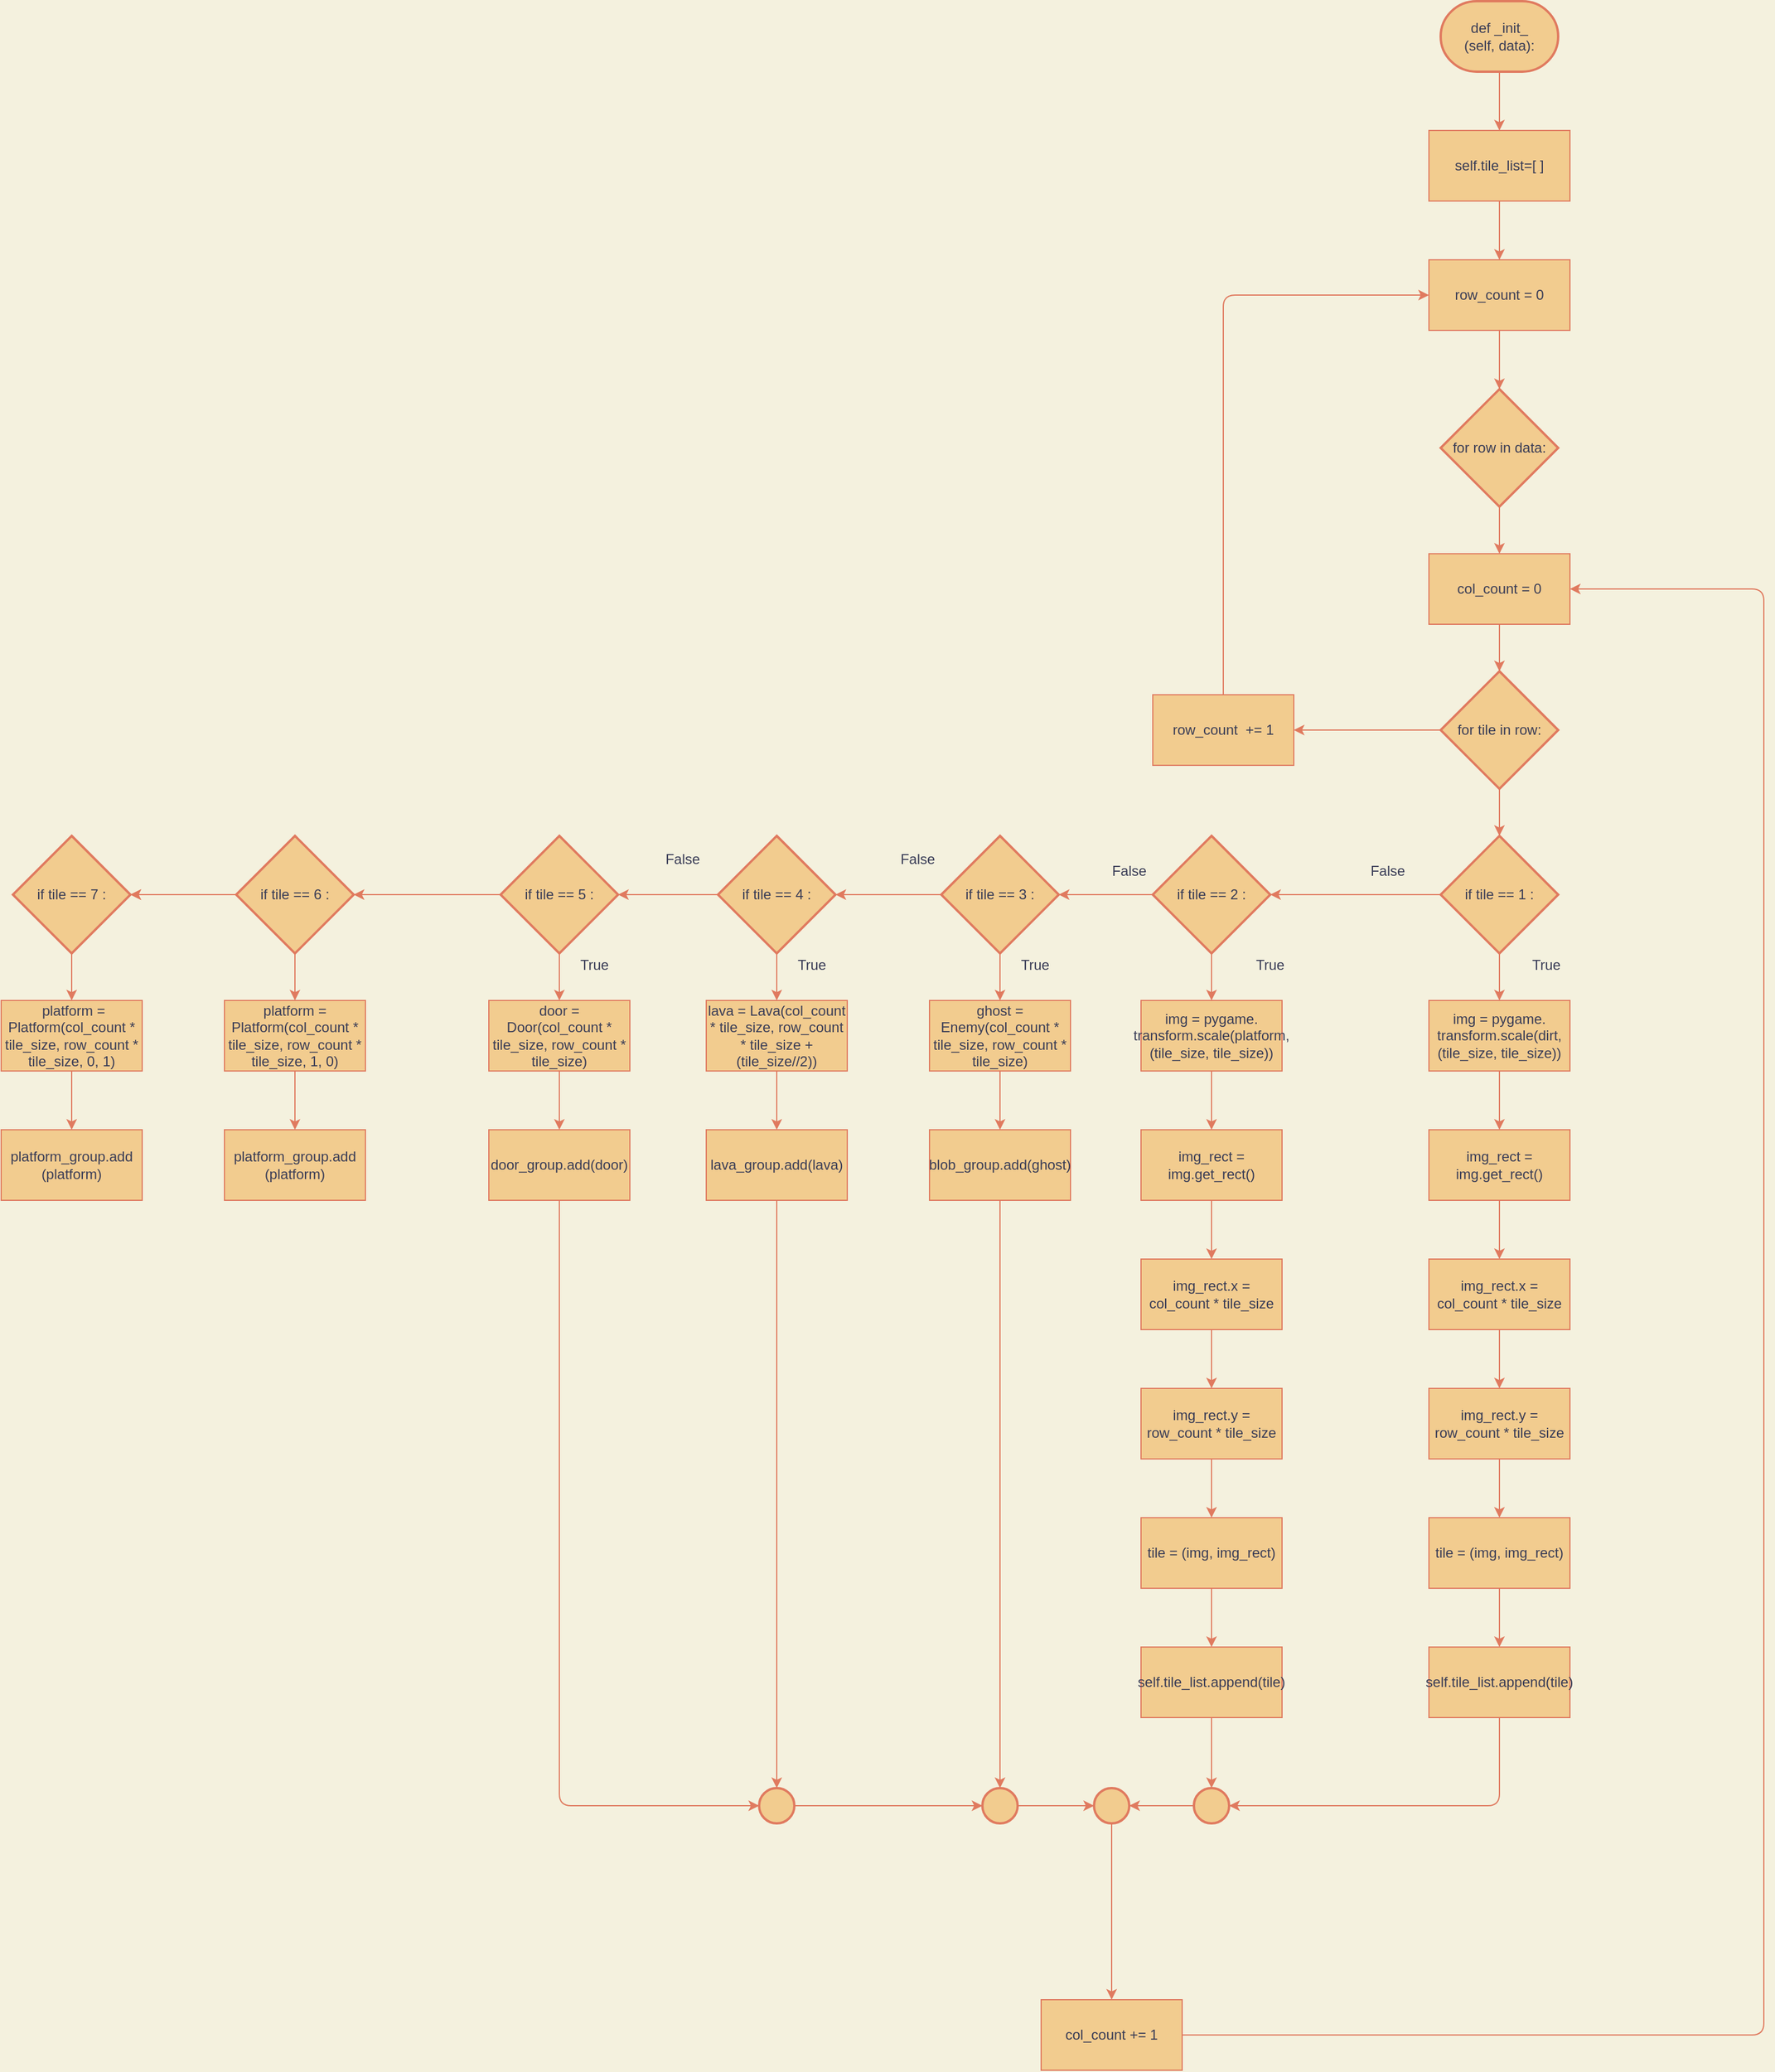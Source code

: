 <mxfile>
    <diagram id="aL6eNNSR6VhDVwOmm95V" name="Page-1">
        <mxGraphModel dx="3430" dy="1028" grid="1" gridSize="10" guides="1" tooltips="1" connect="1" arrows="1" fold="1" page="1" pageScale="1" pageWidth="850" pageHeight="1100" background="#F4F1DE" math="0" shadow="0">
            <root>
                <mxCell id="0"/>
                <mxCell id="1" parent="0"/>
                <mxCell id="4" value="" style="edgeStyle=orthogonalEdgeStyle;curved=0;rounded=1;sketch=0;orthogonalLoop=1;jettySize=auto;html=1;fontColor=#393C56;strokeColor=#E07A5F;fillColor=#F2CC8F;labelBackgroundColor=#F4F1DE;" parent="1" source="2" target="3" edge="1">
                    <mxGeometry relative="1" as="geometry"/>
                </mxCell>
                <mxCell id="2" value="def _init_&lt;br&gt;(self, data):" style="strokeWidth=2;html=1;shape=mxgraph.flowchart.terminator;whiteSpace=wrap;rounded=0;sketch=0;fontColor=#393C56;fillColor=#F2CC8F;strokeColor=#E07A5F;" parent="1" vertex="1">
                    <mxGeometry x="325" y="40" width="100" height="60" as="geometry"/>
                </mxCell>
                <mxCell id="6" value="" style="edgeStyle=orthogonalEdgeStyle;curved=0;rounded=1;sketch=0;orthogonalLoop=1;jettySize=auto;html=1;fontColor=#393C56;strokeColor=#E07A5F;fillColor=#F2CC8F;labelBackgroundColor=#F4F1DE;" parent="1" source="3" target="5" edge="1">
                    <mxGeometry relative="1" as="geometry"/>
                </mxCell>
                <mxCell id="3" value="self.tile_list=[ ]" style="rounded=0;whiteSpace=wrap;html=1;sketch=0;fontColor=#393C56;strokeColor=#E07A5F;fillColor=#F2CC8F;" parent="1" vertex="1">
                    <mxGeometry x="315" y="150" width="120" height="60" as="geometry"/>
                </mxCell>
                <mxCell id="8" value="" style="edgeStyle=orthogonalEdgeStyle;curved=0;rounded=1;sketch=0;orthogonalLoop=1;jettySize=auto;html=1;fontColor=#393C56;strokeColor=#E07A5F;fillColor=#F2CC8F;labelBackgroundColor=#F4F1DE;" parent="1" source="5" target="7" edge="1">
                    <mxGeometry relative="1" as="geometry"/>
                </mxCell>
                <mxCell id="5" value="row_count = 0" style="rounded=0;whiteSpace=wrap;html=1;sketch=0;fontColor=#393C56;strokeColor=#E07A5F;fillColor=#F2CC8F;" parent="1" vertex="1">
                    <mxGeometry x="315" y="260" width="120" height="60" as="geometry"/>
                </mxCell>
                <mxCell id="10" value="" style="edgeStyle=orthogonalEdgeStyle;curved=0;rounded=1;sketch=0;orthogonalLoop=1;jettySize=auto;html=1;fontColor=#393C56;strokeColor=#E07A5F;fillColor=#F2CC8F;labelBackgroundColor=#F4F1DE;" parent="1" source="7" target="9" edge="1">
                    <mxGeometry relative="1" as="geometry"/>
                </mxCell>
                <mxCell id="7" value="for row in data:" style="strokeWidth=2;html=1;shape=mxgraph.flowchart.decision;whiteSpace=wrap;rounded=0;sketch=0;fontColor=#393C56;fillColor=#F2CC8F;strokeColor=#E07A5F;" parent="1" vertex="1">
                    <mxGeometry x="325" y="370" width="100" height="100" as="geometry"/>
                </mxCell>
                <mxCell id="12" value="" style="edgeStyle=orthogonalEdgeStyle;curved=0;rounded=1;sketch=0;orthogonalLoop=1;jettySize=auto;html=1;fontColor=#393C56;strokeColor=#E07A5F;fillColor=#F2CC8F;labelBackgroundColor=#F4F1DE;" parent="1" source="9" target="11" edge="1">
                    <mxGeometry relative="1" as="geometry"/>
                </mxCell>
                <mxCell id="9" value="col_count = 0" style="rounded=0;whiteSpace=wrap;html=1;sketch=0;fontColor=#393C56;strokeColor=#E07A5F;fillColor=#F2CC8F;" parent="1" vertex="1">
                    <mxGeometry x="315" y="510" width="120" height="60" as="geometry"/>
                </mxCell>
                <mxCell id="14" value="" style="edgeStyle=orthogonalEdgeStyle;curved=0;rounded=1;sketch=0;orthogonalLoop=1;jettySize=auto;html=1;fontColor=#393C56;strokeColor=#E07A5F;fillColor=#F2CC8F;labelBackgroundColor=#F4F1DE;" parent="1" source="11" target="13" edge="1">
                    <mxGeometry relative="1" as="geometry"/>
                </mxCell>
                <mxCell id="85" style="edgeStyle=orthogonalEdgeStyle;curved=0;rounded=1;sketch=0;orthogonalLoop=1;jettySize=auto;html=1;entryX=1;entryY=0.5;entryDx=0;entryDy=0;fontColor=#393C56;strokeColor=#E07A5F;fillColor=#F2CC8F;labelBackgroundColor=#F4F1DE;" parent="1" source="11" target="84" edge="1">
                    <mxGeometry relative="1" as="geometry"/>
                </mxCell>
                <mxCell id="11" value="for tile in row:" style="strokeWidth=2;html=1;shape=mxgraph.flowchart.decision;whiteSpace=wrap;rounded=0;sketch=0;fontColor=#393C56;fillColor=#F2CC8F;strokeColor=#E07A5F;" parent="1" vertex="1">
                    <mxGeometry x="325" y="610" width="100" height="100" as="geometry"/>
                </mxCell>
                <mxCell id="16" value="" style="edgeStyle=orthogonalEdgeStyle;curved=0;rounded=1;sketch=0;orthogonalLoop=1;jettySize=auto;html=1;fontColor=#393C56;strokeColor=#E07A5F;fillColor=#F2CC8F;labelBackgroundColor=#F4F1DE;" parent="1" source="13" target="15" edge="1">
                    <mxGeometry relative="1" as="geometry"/>
                </mxCell>
                <mxCell id="40" style="edgeStyle=orthogonalEdgeStyle;curved=0;rounded=1;sketch=0;orthogonalLoop=1;jettySize=auto;html=1;entryX=1;entryY=0.5;entryDx=0;entryDy=0;entryPerimeter=0;fontColor=#393C56;strokeColor=#E07A5F;fillColor=#F2CC8F;labelBackgroundColor=#F4F1DE;" parent="1" source="13" target="28" edge="1">
                    <mxGeometry relative="1" as="geometry"/>
                </mxCell>
                <mxCell id="13" value="if tile == 1 :" style="strokeWidth=2;html=1;shape=mxgraph.flowchart.decision;whiteSpace=wrap;rounded=0;sketch=0;fontColor=#393C56;fillColor=#F2CC8F;strokeColor=#E07A5F;" parent="1" vertex="1">
                    <mxGeometry x="325" y="750" width="100" height="100" as="geometry"/>
                </mxCell>
                <mxCell id="18" value="" style="edgeStyle=orthogonalEdgeStyle;curved=0;rounded=1;sketch=0;orthogonalLoop=1;jettySize=auto;html=1;fontColor=#393C56;strokeColor=#E07A5F;fillColor=#F2CC8F;labelBackgroundColor=#F4F1DE;" parent="1" source="15" target="17" edge="1">
                    <mxGeometry relative="1" as="geometry"/>
                </mxCell>
                <mxCell id="15" value="img = pygame. transform.scale(dirt, (tile_size, tile_size))" style="rounded=0;whiteSpace=wrap;html=1;sketch=0;fontColor=#393C56;strokeColor=#E07A5F;fillColor=#F2CC8F;" parent="1" vertex="1">
                    <mxGeometry x="315" y="890" width="120" height="60" as="geometry"/>
                </mxCell>
                <mxCell id="20" value="" style="edgeStyle=orthogonalEdgeStyle;curved=0;rounded=1;sketch=0;orthogonalLoop=1;jettySize=auto;html=1;fontColor=#393C56;strokeColor=#E07A5F;fillColor=#F2CC8F;labelBackgroundColor=#F4F1DE;" parent="1" source="17" target="19" edge="1">
                    <mxGeometry relative="1" as="geometry"/>
                </mxCell>
                <mxCell id="17" value="img_rect = img.get_rect()" style="rounded=0;whiteSpace=wrap;html=1;sketch=0;fontColor=#393C56;strokeColor=#E07A5F;fillColor=#F2CC8F;" parent="1" vertex="1">
                    <mxGeometry x="315" y="1000" width="120" height="60" as="geometry"/>
                </mxCell>
                <mxCell id="22" value="" style="edgeStyle=orthogonalEdgeStyle;curved=0;rounded=1;sketch=0;orthogonalLoop=1;jettySize=auto;html=1;fontColor=#393C56;strokeColor=#E07A5F;fillColor=#F2CC8F;labelBackgroundColor=#F4F1DE;" parent="1" source="19" target="21" edge="1">
                    <mxGeometry relative="1" as="geometry"/>
                </mxCell>
                <mxCell id="19" value="img_rect.x = col_count * tile_size" style="rounded=0;whiteSpace=wrap;html=1;sketch=0;fontColor=#393C56;strokeColor=#E07A5F;fillColor=#F2CC8F;" parent="1" vertex="1">
                    <mxGeometry x="315" y="1110" width="120" height="60" as="geometry"/>
                </mxCell>
                <mxCell id="24" value="" style="edgeStyle=orthogonalEdgeStyle;curved=0;rounded=1;sketch=0;orthogonalLoop=1;jettySize=auto;html=1;fontColor=#393C56;strokeColor=#E07A5F;fillColor=#F2CC8F;labelBackgroundColor=#F4F1DE;" parent="1" source="21" target="23" edge="1">
                    <mxGeometry relative="1" as="geometry"/>
                </mxCell>
                <mxCell id="21" value="img_rect.y = row_count * tile_size" style="rounded=0;whiteSpace=wrap;html=1;sketch=0;fontColor=#393C56;strokeColor=#E07A5F;fillColor=#F2CC8F;" parent="1" vertex="1">
                    <mxGeometry x="315" y="1220" width="120" height="60" as="geometry"/>
                </mxCell>
                <mxCell id="26" value="" style="edgeStyle=orthogonalEdgeStyle;curved=0;rounded=1;sketch=0;orthogonalLoop=1;jettySize=auto;html=1;fontColor=#393C56;strokeColor=#E07A5F;fillColor=#F2CC8F;labelBackgroundColor=#F4F1DE;" parent="1" source="23" target="25" edge="1">
                    <mxGeometry relative="1" as="geometry"/>
                </mxCell>
                <mxCell id="23" value="tile = (img, img_rect)" style="rounded=0;whiteSpace=wrap;html=1;sketch=0;fontColor=#393C56;strokeColor=#E07A5F;fillColor=#F2CC8F;" parent="1" vertex="1">
                    <mxGeometry x="315" y="1330" width="120" height="60" as="geometry"/>
                </mxCell>
                <mxCell id="77" style="edgeStyle=orthogonalEdgeStyle;curved=0;rounded=1;sketch=0;orthogonalLoop=1;jettySize=auto;html=1;entryX=1;entryY=0.5;entryDx=0;entryDy=0;entryPerimeter=0;fontColor=#393C56;strokeColor=#E07A5F;fillColor=#F2CC8F;labelBackgroundColor=#F4F1DE;" parent="1" source="25" target="61" edge="1">
                    <mxGeometry relative="1" as="geometry">
                        <Array as="points">
                            <mxPoint x="375" y="1575"/>
                        </Array>
                    </mxGeometry>
                </mxCell>
                <mxCell id="25" value="self.tile_list.append(tile)" style="rounded=0;whiteSpace=wrap;html=1;sketch=0;fontColor=#393C56;strokeColor=#E07A5F;fillColor=#F2CC8F;" parent="1" vertex="1">
                    <mxGeometry x="315" y="1440" width="120" height="60" as="geometry"/>
                </mxCell>
                <mxCell id="27" value="" style="edgeStyle=orthogonalEdgeStyle;curved=0;rounded=1;sketch=0;orthogonalLoop=1;jettySize=auto;html=1;fontColor=#393C56;strokeColor=#E07A5F;fillColor=#F2CC8F;labelBackgroundColor=#F4F1DE;" parent="1" source="28" target="30" edge="1">
                    <mxGeometry relative="1" as="geometry"/>
                </mxCell>
                <mxCell id="46" value="" style="edgeStyle=orthogonalEdgeStyle;curved=0;rounded=1;sketch=0;orthogonalLoop=1;jettySize=auto;html=1;fontColor=#393C56;strokeColor=#E07A5F;fillColor=#F2CC8F;labelBackgroundColor=#F4F1DE;" parent="1" source="28" target="42" edge="1">
                    <mxGeometry relative="1" as="geometry"/>
                </mxCell>
                <mxCell id="28" value="if tile == 2 :" style="strokeWidth=2;html=1;shape=mxgraph.flowchart.decision;whiteSpace=wrap;rounded=0;sketch=0;fontColor=#393C56;fillColor=#F2CC8F;strokeColor=#E07A5F;" parent="1" vertex="1">
                    <mxGeometry x="80" y="750" width="100" height="100" as="geometry"/>
                </mxCell>
                <mxCell id="29" value="" style="edgeStyle=orthogonalEdgeStyle;curved=0;rounded=1;sketch=0;orthogonalLoop=1;jettySize=auto;html=1;fontColor=#393C56;strokeColor=#E07A5F;fillColor=#F2CC8F;labelBackgroundColor=#F4F1DE;" parent="1" source="30" target="32" edge="1">
                    <mxGeometry relative="1" as="geometry"/>
                </mxCell>
                <mxCell id="30" value="img = pygame.&lt;br&gt;transform.scale(platform, (tile_size, tile_size))" style="rounded=0;whiteSpace=wrap;html=1;sketch=0;fontColor=#393C56;strokeColor=#E07A5F;fillColor=#F2CC8F;" parent="1" vertex="1">
                    <mxGeometry x="70" y="890" width="120" height="60" as="geometry"/>
                </mxCell>
                <mxCell id="31" value="" style="edgeStyle=orthogonalEdgeStyle;curved=0;rounded=1;sketch=0;orthogonalLoop=1;jettySize=auto;html=1;fontColor=#393C56;strokeColor=#E07A5F;fillColor=#F2CC8F;labelBackgroundColor=#F4F1DE;" parent="1" source="32" target="34" edge="1">
                    <mxGeometry relative="1" as="geometry"/>
                </mxCell>
                <mxCell id="32" value="img_rect = img.get_rect()" style="rounded=0;whiteSpace=wrap;html=1;sketch=0;fontColor=#393C56;strokeColor=#E07A5F;fillColor=#F2CC8F;" parent="1" vertex="1">
                    <mxGeometry x="70" y="1000" width="120" height="60" as="geometry"/>
                </mxCell>
                <mxCell id="33" value="" style="edgeStyle=orthogonalEdgeStyle;curved=0;rounded=1;sketch=0;orthogonalLoop=1;jettySize=auto;html=1;fontColor=#393C56;strokeColor=#E07A5F;fillColor=#F2CC8F;labelBackgroundColor=#F4F1DE;" parent="1" source="34" target="36" edge="1">
                    <mxGeometry relative="1" as="geometry"/>
                </mxCell>
                <mxCell id="34" value="img_rect.x = col_count * tile_size" style="rounded=0;whiteSpace=wrap;html=1;sketch=0;fontColor=#393C56;strokeColor=#E07A5F;fillColor=#F2CC8F;" parent="1" vertex="1">
                    <mxGeometry x="70" y="1110" width="120" height="60" as="geometry"/>
                </mxCell>
                <mxCell id="35" value="" style="edgeStyle=orthogonalEdgeStyle;curved=0;rounded=1;sketch=0;orthogonalLoop=1;jettySize=auto;html=1;fontColor=#393C56;strokeColor=#E07A5F;fillColor=#F2CC8F;labelBackgroundColor=#F4F1DE;" parent="1" source="36" target="38" edge="1">
                    <mxGeometry relative="1" as="geometry"/>
                </mxCell>
                <mxCell id="36" value="img_rect.y = row_count * tile_size" style="rounded=0;whiteSpace=wrap;html=1;sketch=0;fontColor=#393C56;strokeColor=#E07A5F;fillColor=#F2CC8F;" parent="1" vertex="1">
                    <mxGeometry x="70" y="1220" width="120" height="60" as="geometry"/>
                </mxCell>
                <mxCell id="37" value="" style="edgeStyle=orthogonalEdgeStyle;curved=0;rounded=1;sketch=0;orthogonalLoop=1;jettySize=auto;html=1;fontColor=#393C56;strokeColor=#E07A5F;fillColor=#F2CC8F;labelBackgroundColor=#F4F1DE;" parent="1" source="38" target="39" edge="1">
                    <mxGeometry relative="1" as="geometry"/>
                </mxCell>
                <mxCell id="38" value="tile = (img, img_rect)" style="rounded=0;whiteSpace=wrap;html=1;sketch=0;fontColor=#393C56;strokeColor=#E07A5F;fillColor=#F2CC8F;" parent="1" vertex="1">
                    <mxGeometry x="70" y="1330" width="120" height="60" as="geometry"/>
                </mxCell>
                <mxCell id="75" value="" style="edgeStyle=orthogonalEdgeStyle;curved=0;rounded=1;sketch=0;orthogonalLoop=1;jettySize=auto;html=1;fontColor=#393C56;strokeColor=#E07A5F;fillColor=#F2CC8F;labelBackgroundColor=#F4F1DE;" parent="1" source="39" target="61" edge="1">
                    <mxGeometry relative="1" as="geometry"/>
                </mxCell>
                <mxCell id="39" value="self.tile_list.append(tile)" style="rounded=0;whiteSpace=wrap;html=1;sketch=0;fontColor=#393C56;strokeColor=#E07A5F;fillColor=#F2CC8F;" parent="1" vertex="1">
                    <mxGeometry x="70" y="1440" width="120" height="60" as="geometry"/>
                </mxCell>
                <mxCell id="41" value="" style="edgeStyle=orthogonalEdgeStyle;curved=0;rounded=1;sketch=0;orthogonalLoop=1;jettySize=auto;html=1;fontColor=#393C56;strokeColor=#E07A5F;fillColor=#F2CC8F;labelBackgroundColor=#F4F1DE;" parent="1" source="42" target="44" edge="1">
                    <mxGeometry relative="1" as="geometry"/>
                </mxCell>
                <mxCell id="52" value="" style="edgeStyle=orthogonalEdgeStyle;curved=0;rounded=1;sketch=0;orthogonalLoop=1;jettySize=auto;html=1;fontColor=#393C56;strokeColor=#E07A5F;fillColor=#F2CC8F;labelBackgroundColor=#F4F1DE;" parent="1" source="42" target="48" edge="1">
                    <mxGeometry relative="1" as="geometry"/>
                </mxCell>
                <mxCell id="42" value="if tile == 3 :" style="strokeWidth=2;html=1;shape=mxgraph.flowchart.decision;whiteSpace=wrap;rounded=0;sketch=0;fontColor=#393C56;fillColor=#F2CC8F;strokeColor=#E07A5F;" parent="1" vertex="1">
                    <mxGeometry x="-100" y="750" width="100" height="100" as="geometry"/>
                </mxCell>
                <mxCell id="43" value="" style="edgeStyle=orthogonalEdgeStyle;curved=0;rounded=1;sketch=0;orthogonalLoop=1;jettySize=auto;html=1;fontColor=#393C56;strokeColor=#E07A5F;fillColor=#F2CC8F;labelBackgroundColor=#F4F1DE;" parent="1" source="44" target="45" edge="1">
                    <mxGeometry relative="1" as="geometry"/>
                </mxCell>
                <mxCell id="44" value="ghost = Enemy(col_count * tile_size, row_count * tile_size)" style="rounded=0;whiteSpace=wrap;html=1;sketch=0;fontColor=#393C56;strokeColor=#E07A5F;fillColor=#F2CC8F;" parent="1" vertex="1">
                    <mxGeometry x="-110" y="890" width="120" height="60" as="geometry"/>
                </mxCell>
                <mxCell id="73" style="edgeStyle=orthogonalEdgeStyle;curved=0;rounded=1;sketch=0;orthogonalLoop=1;jettySize=auto;html=1;entryX=0.5;entryY=0;entryDx=0;entryDy=0;entryPerimeter=0;fontColor=#393C56;strokeColor=#E07A5F;fillColor=#F2CC8F;labelBackgroundColor=#F4F1DE;" parent="1" source="45" target="68" edge="1">
                    <mxGeometry relative="1" as="geometry"/>
                </mxCell>
                <mxCell id="45" value="blob_group.add(ghost)" style="rounded=0;whiteSpace=wrap;html=1;sketch=0;fontColor=#393C56;strokeColor=#E07A5F;fillColor=#F2CC8F;" parent="1" vertex="1">
                    <mxGeometry x="-110" y="1000" width="120" height="60" as="geometry"/>
                </mxCell>
                <mxCell id="47" value="" style="edgeStyle=orthogonalEdgeStyle;curved=0;rounded=1;sketch=0;orthogonalLoop=1;jettySize=auto;html=1;fontColor=#393C56;strokeColor=#E07A5F;fillColor=#F2CC8F;labelBackgroundColor=#F4F1DE;" parent="1" source="48" target="50" edge="1">
                    <mxGeometry relative="1" as="geometry"/>
                </mxCell>
                <mxCell id="58" value="" style="edgeStyle=orthogonalEdgeStyle;curved=0;rounded=1;sketch=0;orthogonalLoop=1;jettySize=auto;html=1;fontColor=#393C56;strokeColor=#E07A5F;fillColor=#F2CC8F;labelBackgroundColor=#F4F1DE;" parent="1" source="48" target="54" edge="1">
                    <mxGeometry relative="1" as="geometry"/>
                </mxCell>
                <mxCell id="48" value="if tile == 4 :" style="strokeWidth=2;html=1;shape=mxgraph.flowchart.decision;whiteSpace=wrap;rounded=0;sketch=0;fontColor=#393C56;fillColor=#F2CC8F;strokeColor=#E07A5F;" parent="1" vertex="1">
                    <mxGeometry x="-290" y="750" width="100" height="100" as="geometry"/>
                </mxCell>
                <mxCell id="49" value="" style="edgeStyle=orthogonalEdgeStyle;curved=0;rounded=1;sketch=0;orthogonalLoop=1;jettySize=auto;html=1;fontColor=#393C56;strokeColor=#E07A5F;fillColor=#F2CC8F;labelBackgroundColor=#F4F1DE;" parent="1" source="50" target="51" edge="1">
                    <mxGeometry relative="1" as="geometry"/>
                </mxCell>
                <mxCell id="50" value="lava = Lava(col_count * tile_size, row_count * tile_size + (tile_size//2))" style="rounded=0;whiteSpace=wrap;html=1;sketch=0;fontColor=#393C56;strokeColor=#E07A5F;fillColor=#F2CC8F;" parent="1" vertex="1">
                    <mxGeometry x="-300" y="890" width="120" height="60" as="geometry"/>
                </mxCell>
                <mxCell id="72" style="edgeStyle=orthogonalEdgeStyle;curved=0;rounded=1;sketch=0;orthogonalLoop=1;jettySize=auto;html=1;entryX=0.5;entryY=0;entryDx=0;entryDy=0;entryPerimeter=0;fontColor=#393C56;strokeColor=#E07A5F;fillColor=#F2CC8F;labelBackgroundColor=#F4F1DE;" parent="1" source="51" target="65" edge="1">
                    <mxGeometry relative="1" as="geometry"/>
                </mxCell>
                <mxCell id="51" value="lava_group.add(lava)" style="rounded=0;whiteSpace=wrap;html=1;sketch=0;fontColor=#393C56;strokeColor=#E07A5F;fillColor=#F2CC8F;" parent="1" vertex="1">
                    <mxGeometry x="-300" y="1000" width="120" height="60" as="geometry"/>
                </mxCell>
                <mxCell id="53" value="" style="edgeStyle=orthogonalEdgeStyle;curved=0;rounded=1;sketch=0;orthogonalLoop=1;jettySize=auto;html=1;fontColor=#393C56;strokeColor=#E07A5F;fillColor=#F2CC8F;labelBackgroundColor=#F4F1DE;" parent="1" source="54" target="56" edge="1">
                    <mxGeometry relative="1" as="geometry"/>
                </mxCell>
                <mxCell id="102" style="edgeStyle=orthogonalEdgeStyle;rounded=0;orthogonalLoop=1;jettySize=auto;html=1;entryX=1;entryY=0.5;entryDx=0;entryDy=0;entryPerimeter=0;labelBackgroundColor=#F4F1DE;strokeColor=#E07A5F;fontColor=#393C56;" edge="1" parent="1" source="54" target="98">
                    <mxGeometry relative="1" as="geometry"/>
                </mxCell>
                <mxCell id="54" value="if tile == 5 :" style="strokeWidth=2;html=1;shape=mxgraph.flowchart.decision;whiteSpace=wrap;rounded=0;sketch=0;fontColor=#393C56;fillColor=#F2CC8F;strokeColor=#E07A5F;" parent="1" vertex="1">
                    <mxGeometry x="-475" y="750" width="100" height="100" as="geometry"/>
                </mxCell>
                <mxCell id="55" value="" style="edgeStyle=orthogonalEdgeStyle;curved=0;rounded=1;sketch=0;orthogonalLoop=1;jettySize=auto;html=1;fontColor=#393C56;strokeColor=#E07A5F;fillColor=#F2CC8F;labelBackgroundColor=#F4F1DE;" parent="1" source="56" target="57" edge="1">
                    <mxGeometry relative="1" as="geometry"/>
                </mxCell>
                <mxCell id="56" value="door = Door(col_count * tile_size, row_count * tile_size)" style="rounded=0;whiteSpace=wrap;html=1;sketch=0;fontColor=#393C56;strokeColor=#E07A5F;fillColor=#F2CC8F;" parent="1" vertex="1">
                    <mxGeometry x="-485" y="890" width="120" height="60" as="geometry"/>
                </mxCell>
                <mxCell id="71" style="edgeStyle=orthogonalEdgeStyle;curved=0;rounded=1;sketch=0;orthogonalLoop=1;jettySize=auto;html=1;entryX=0;entryY=0.5;entryDx=0;entryDy=0;entryPerimeter=0;fontColor=#393C56;strokeColor=#E07A5F;fillColor=#F2CC8F;labelBackgroundColor=#F4F1DE;" parent="1" source="57" target="65" edge="1">
                    <mxGeometry relative="1" as="geometry">
                        <Array as="points">
                            <mxPoint x="-425" y="1575"/>
                        </Array>
                    </mxGeometry>
                </mxCell>
                <mxCell id="57" value="door_group.add(door)" style="rounded=0;whiteSpace=wrap;html=1;sketch=0;fontColor=#393C56;strokeColor=#E07A5F;fillColor=#F2CC8F;" parent="1" vertex="1">
                    <mxGeometry x="-485" y="1000" width="120" height="60" as="geometry"/>
                </mxCell>
                <mxCell id="83" style="edgeStyle=orthogonalEdgeStyle;curved=0;rounded=1;sketch=0;orthogonalLoop=1;jettySize=auto;html=1;fontColor=#393C56;strokeColor=#E07A5F;fillColor=#F2CC8F;entryX=1;entryY=0.5;entryDx=0;entryDy=0;labelBackgroundColor=#F4F1DE;" parent="1" source="59" target="9" edge="1">
                    <mxGeometry relative="1" as="geometry">
                        <mxPoint x="490" y="530" as="targetPoint"/>
                        <Array as="points">
                            <mxPoint x="600" y="1770"/>
                            <mxPoint x="600" y="540"/>
                        </Array>
                    </mxGeometry>
                </mxCell>
                <mxCell id="59" value="col_count += 1" style="rounded=0;whiteSpace=wrap;html=1;sketch=0;fontColor=#393C56;strokeColor=#E07A5F;fillColor=#F2CC8F;" parent="1" vertex="1">
                    <mxGeometry x="-15" y="1740" width="120" height="60" as="geometry"/>
                </mxCell>
                <mxCell id="81" style="edgeStyle=orthogonalEdgeStyle;curved=0;rounded=1;sketch=0;orthogonalLoop=1;jettySize=auto;html=1;entryX=1;entryY=0.5;entryDx=0;entryDy=0;entryPerimeter=0;fontColor=#393C56;strokeColor=#E07A5F;fillColor=#F2CC8F;labelBackgroundColor=#F4F1DE;" parent="1" source="61" target="79" edge="1">
                    <mxGeometry relative="1" as="geometry"/>
                </mxCell>
                <mxCell id="61" value="" style="strokeWidth=2;html=1;shape=mxgraph.flowchart.start_2;whiteSpace=wrap;rounded=0;sketch=0;fontColor=#393C56;fillColor=#F2CC8F;strokeColor=#E07A5F;" parent="1" vertex="1">
                    <mxGeometry x="115" y="1560" width="30" height="30" as="geometry"/>
                </mxCell>
                <mxCell id="74" style="edgeStyle=orthogonalEdgeStyle;curved=0;rounded=1;sketch=0;orthogonalLoop=1;jettySize=auto;html=1;entryX=0;entryY=0.5;entryDx=0;entryDy=0;entryPerimeter=0;fontColor=#393C56;strokeColor=#E07A5F;fillColor=#F2CC8F;labelBackgroundColor=#F4F1DE;" parent="1" source="65" target="68" edge="1">
                    <mxGeometry relative="1" as="geometry"/>
                </mxCell>
                <mxCell id="65" value="" style="strokeWidth=2;html=1;shape=mxgraph.flowchart.start_2;whiteSpace=wrap;rounded=0;sketch=0;fontColor=#393C56;fillColor=#F2CC8F;strokeColor=#E07A5F;" parent="1" vertex="1">
                    <mxGeometry x="-255" y="1560" width="30" height="30" as="geometry"/>
                </mxCell>
                <mxCell id="80" style="edgeStyle=orthogonalEdgeStyle;curved=0;rounded=1;sketch=0;orthogonalLoop=1;jettySize=auto;html=1;entryX=0;entryY=0.5;entryDx=0;entryDy=0;entryPerimeter=0;fontColor=#393C56;strokeColor=#E07A5F;fillColor=#F2CC8F;labelBackgroundColor=#F4F1DE;" parent="1" source="68" target="79" edge="1">
                    <mxGeometry relative="1" as="geometry"/>
                </mxCell>
                <mxCell id="68" value="" style="strokeWidth=2;html=1;shape=mxgraph.flowchart.start_2;whiteSpace=wrap;rounded=0;sketch=0;fontColor=#393C56;fillColor=#F2CC8F;strokeColor=#E07A5F;" parent="1" vertex="1">
                    <mxGeometry x="-65" y="1560" width="30" height="30" as="geometry"/>
                </mxCell>
                <mxCell id="82" style="edgeStyle=orthogonalEdgeStyle;curved=0;rounded=1;sketch=0;orthogonalLoop=1;jettySize=auto;html=1;entryX=0.5;entryY=0;entryDx=0;entryDy=0;fontColor=#393C56;strokeColor=#E07A5F;fillColor=#F2CC8F;labelBackgroundColor=#F4F1DE;" parent="1" source="79" target="59" edge="1">
                    <mxGeometry relative="1" as="geometry"/>
                </mxCell>
                <mxCell id="79" value="" style="strokeWidth=2;html=1;shape=mxgraph.flowchart.start_2;whiteSpace=wrap;rounded=0;sketch=0;fontColor=#393C56;fillColor=#F2CC8F;strokeColor=#E07A5F;" parent="1" vertex="1">
                    <mxGeometry x="30" y="1560" width="30" height="30" as="geometry"/>
                </mxCell>
                <mxCell id="86" style="edgeStyle=orthogonalEdgeStyle;curved=0;rounded=1;sketch=0;orthogonalLoop=1;jettySize=auto;html=1;entryX=0;entryY=0.5;entryDx=0;entryDy=0;fontColor=#393C56;strokeColor=#E07A5F;fillColor=#F2CC8F;labelBackgroundColor=#F4F1DE;" parent="1" source="84" target="5" edge="1">
                    <mxGeometry relative="1" as="geometry">
                        <Array as="points">
                            <mxPoint x="140" y="290"/>
                        </Array>
                    </mxGeometry>
                </mxCell>
                <mxCell id="84" value="row_count&amp;nbsp; += 1" style="rounded=0;whiteSpace=wrap;html=1;sketch=0;fontColor=#393C56;strokeColor=#E07A5F;fillColor=#F2CC8F;" parent="1" vertex="1">
                    <mxGeometry x="80" y="630" width="120" height="60" as="geometry"/>
                </mxCell>
                <mxCell id="87" value="True" style="text;html=1;strokeColor=none;fillColor=none;align=center;verticalAlign=middle;whiteSpace=wrap;rounded=0;sketch=0;fontColor=#393C56;" parent="1" vertex="1">
                    <mxGeometry x="395" y="850" width="40" height="20" as="geometry"/>
                </mxCell>
                <mxCell id="88" value="False" style="text;html=1;strokeColor=none;fillColor=none;align=center;verticalAlign=middle;whiteSpace=wrap;rounded=0;sketch=0;fontColor=#393C56;" parent="1" vertex="1">
                    <mxGeometry x="260" y="770" width="40" height="20" as="geometry"/>
                </mxCell>
                <mxCell id="90" value="True" style="text;html=1;strokeColor=none;fillColor=none;align=center;verticalAlign=middle;whiteSpace=wrap;rounded=0;sketch=0;fontColor=#393C56;" parent="1" vertex="1">
                    <mxGeometry x="160" y="850" width="40" height="20" as="geometry"/>
                </mxCell>
                <mxCell id="91" value="True" style="text;html=1;strokeColor=none;fillColor=none;align=center;verticalAlign=middle;whiteSpace=wrap;rounded=0;sketch=0;fontColor=#393C56;" parent="1" vertex="1">
                    <mxGeometry x="-40" y="850" width="40" height="20" as="geometry"/>
                </mxCell>
                <mxCell id="92" value="True" style="text;html=1;strokeColor=none;fillColor=none;align=center;verticalAlign=middle;whiteSpace=wrap;rounded=0;sketch=0;fontColor=#393C56;" parent="1" vertex="1">
                    <mxGeometry x="-230" y="850" width="40" height="20" as="geometry"/>
                </mxCell>
                <mxCell id="94" value="True" style="text;html=1;strokeColor=none;fillColor=none;align=center;verticalAlign=middle;whiteSpace=wrap;rounded=0;sketch=0;fontColor=#393C56;" parent="1" vertex="1">
                    <mxGeometry x="-415" y="850" width="40" height="20" as="geometry"/>
                </mxCell>
                <mxCell id="95" value="False" style="text;html=1;strokeColor=none;fillColor=none;align=center;verticalAlign=middle;whiteSpace=wrap;rounded=0;sketch=0;fontColor=#393C56;" parent="1" vertex="1">
                    <mxGeometry x="40" y="770" width="40" height="20" as="geometry"/>
                </mxCell>
                <mxCell id="96" value="False" style="text;html=1;strokeColor=none;fillColor=none;align=center;verticalAlign=middle;whiteSpace=wrap;rounded=0;sketch=0;fontColor=#393C56;" parent="1" vertex="1">
                    <mxGeometry x="-140" y="760" width="40" height="20" as="geometry"/>
                </mxCell>
                <mxCell id="97" value="False" style="text;html=1;strokeColor=none;fillColor=none;align=center;verticalAlign=middle;whiteSpace=wrap;rounded=0;sketch=0;fontColor=#393C56;" parent="1" vertex="1">
                    <mxGeometry x="-340" y="760" width="40" height="20" as="geometry"/>
                </mxCell>
                <mxCell id="100" style="edgeStyle=orthogonalEdgeStyle;rounded=0;orthogonalLoop=1;jettySize=auto;html=1;entryX=1;entryY=0.5;entryDx=0;entryDy=0;entryPerimeter=0;labelBackgroundColor=#F4F1DE;strokeColor=#E07A5F;fontColor=#393C56;" edge="1" parent="1" source="98" target="99">
                    <mxGeometry relative="1" as="geometry"/>
                </mxCell>
                <mxCell id="101" style="edgeStyle=orthogonalEdgeStyle;rounded=0;orthogonalLoop=1;jettySize=auto;html=1;entryX=1;entryY=0.5;entryDx=0;entryDy=0;entryPerimeter=0;labelBackgroundColor=#F4F1DE;strokeColor=#E07A5F;fontColor=#393C56;" edge="1" parent="1" source="98" target="99">
                    <mxGeometry relative="1" as="geometry"/>
                </mxCell>
                <mxCell id="105" value="" style="edgeStyle=orthogonalEdgeStyle;curved=0;rounded=1;sketch=0;orthogonalLoop=1;jettySize=auto;html=1;fontColor=#393C56;strokeColor=#E07A5F;fillColor=#F2CC8F;" edge="1" parent="1" source="98" target="103">
                    <mxGeometry relative="1" as="geometry"/>
                </mxCell>
                <mxCell id="98" value="if tile == 6 :" style="strokeWidth=2;html=1;shape=mxgraph.flowchart.decision;whiteSpace=wrap;rounded=0;sketch=0;fontColor=#393C56;fillColor=#F2CC8F;strokeColor=#E07A5F;" vertex="1" parent="1">
                    <mxGeometry x="-700" y="750" width="100" height="100" as="geometry"/>
                </mxCell>
                <mxCell id="106" value="" style="edgeStyle=orthogonalEdgeStyle;curved=0;rounded=1;sketch=0;orthogonalLoop=1;jettySize=auto;html=1;fontColor=#393C56;strokeColor=#E07A5F;fillColor=#F2CC8F;" edge="1" parent="1" source="99" target="104">
                    <mxGeometry relative="1" as="geometry"/>
                </mxCell>
                <mxCell id="99" value="if tile == 7 :" style="strokeWidth=2;html=1;shape=mxgraph.flowchart.decision;whiteSpace=wrap;rounded=0;sketch=0;fontColor=#393C56;fillColor=#F2CC8F;strokeColor=#E07A5F;" vertex="1" parent="1">
                    <mxGeometry x="-890" y="750" width="100" height="100" as="geometry"/>
                </mxCell>
                <mxCell id="109" value="" style="edgeStyle=orthogonalEdgeStyle;curved=0;rounded=1;sketch=0;orthogonalLoop=1;jettySize=auto;html=1;fontColor=#393C56;strokeColor=#E07A5F;fillColor=#F2CC8F;" edge="1" parent="1" source="103" target="107">
                    <mxGeometry relative="1" as="geometry"/>
                </mxCell>
                <mxCell id="103" value="platform = Platform(col_count * tile_size, row_count * tile_size, 1, 0)" style="rounded=0;whiteSpace=wrap;html=1;sketch=0;fontColor=#393C56;strokeColor=#E07A5F;fillColor=#F2CC8F;" vertex="1" parent="1">
                    <mxGeometry x="-710" y="890" width="120" height="60" as="geometry"/>
                </mxCell>
                <mxCell id="110" value="" style="edgeStyle=orthogonalEdgeStyle;curved=0;rounded=1;sketch=0;orthogonalLoop=1;jettySize=auto;html=1;fontColor=#393C56;strokeColor=#E07A5F;fillColor=#F2CC8F;" edge="1" parent="1" source="104" target="108">
                    <mxGeometry relative="1" as="geometry"/>
                </mxCell>
                <mxCell id="104" value="&amp;nbsp;platform = Platform(col_count * tile_size, row_count * tile_size, 0, 1)" style="rounded=0;whiteSpace=wrap;html=1;sketch=0;fontColor=#393C56;strokeColor=#E07A5F;fillColor=#F2CC8F;" vertex="1" parent="1">
                    <mxGeometry x="-900" y="890" width="120" height="60" as="geometry"/>
                </mxCell>
                <mxCell id="107" value="platform_group.add&lt;br&gt;(platform)" style="rounded=0;whiteSpace=wrap;html=1;sketch=0;fontColor=#393C56;strokeColor=#E07A5F;fillColor=#F2CC8F;" vertex="1" parent="1">
                    <mxGeometry x="-710" y="1000" width="120" height="60" as="geometry"/>
                </mxCell>
                <mxCell id="108" value="platform_group.add&lt;br&gt;(platform)" style="rounded=0;whiteSpace=wrap;html=1;sketch=0;fontColor=#393C56;strokeColor=#E07A5F;fillColor=#F2CC8F;" vertex="1" parent="1">
                    <mxGeometry x="-900" y="1000" width="120" height="60" as="geometry"/>
                </mxCell>
            </root>
        </mxGraphModel>
    </diagram>
</mxfile>